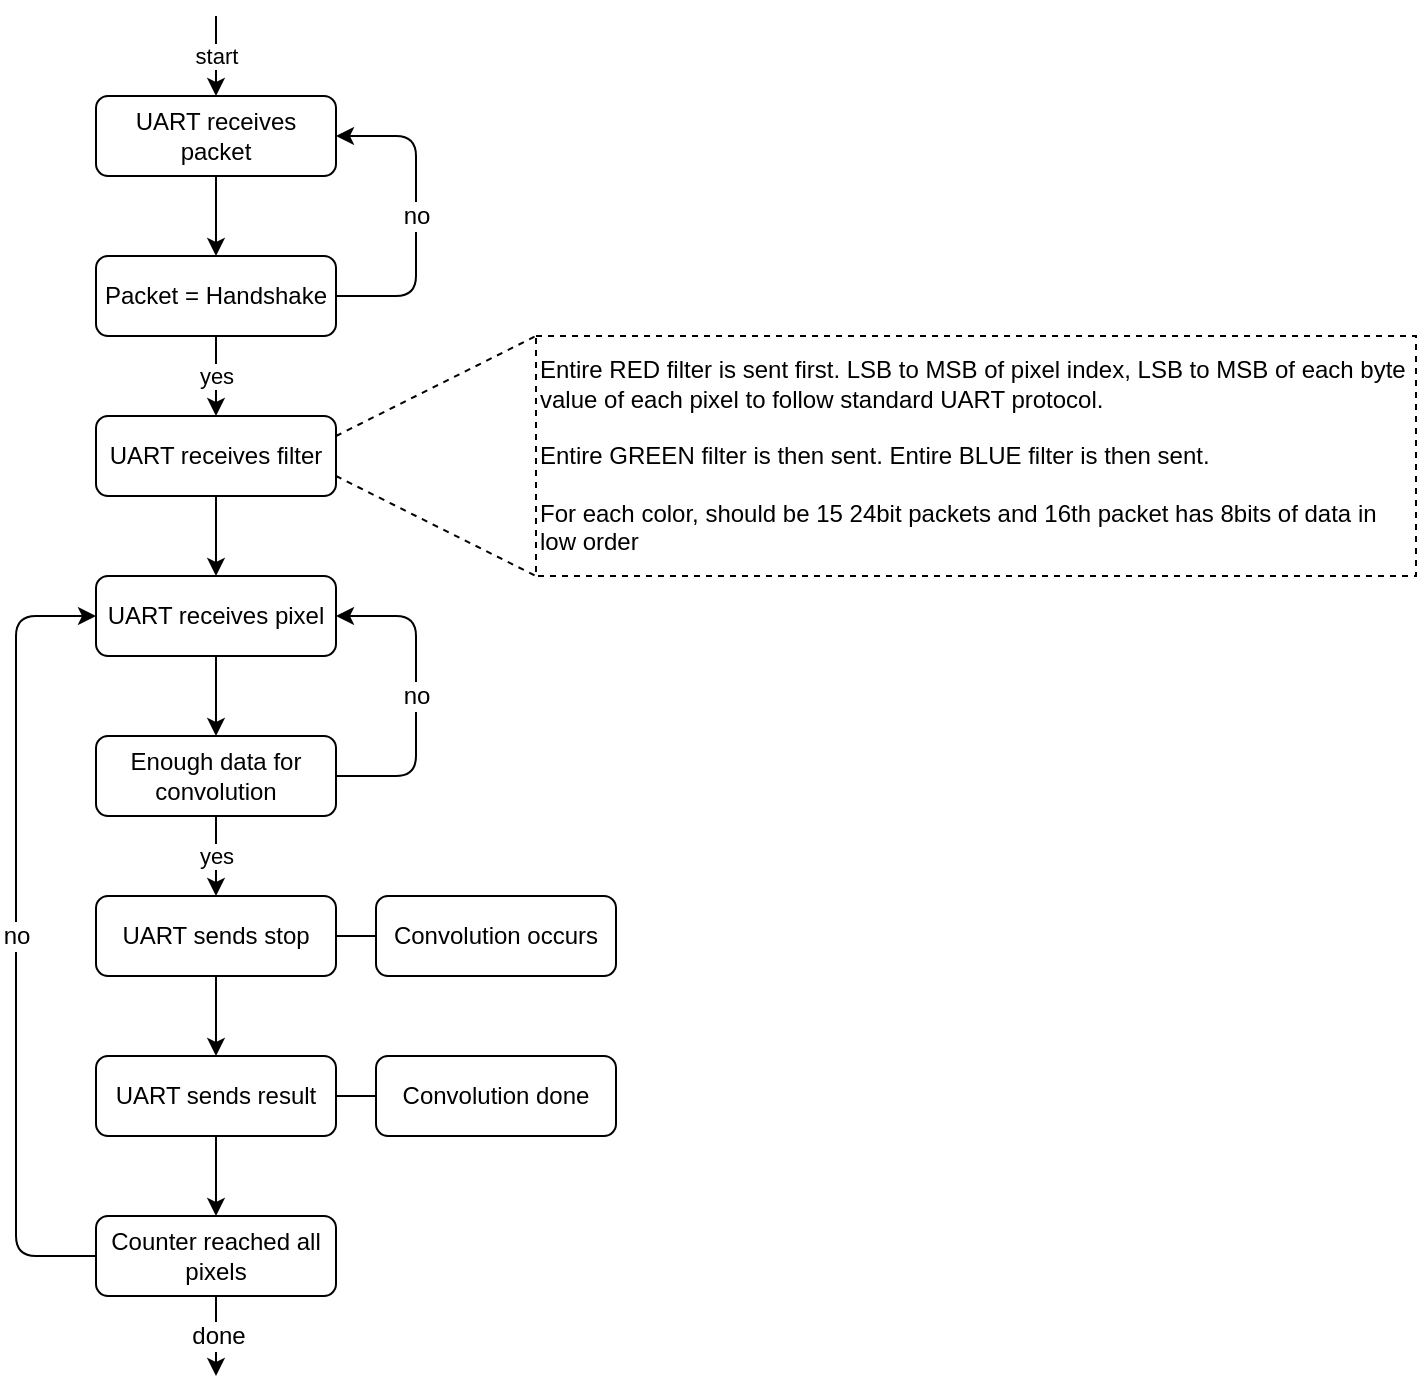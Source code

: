 <mxfile version="11.1.4" type="device"><diagram id="Vn-DF4l7e1c0BJ6PrA-J" name="Page-1"><mxGraphModel dx="1185" dy="755" grid="1" gridSize="10" guides="1" tooltips="1" connect="1" arrows="1" fold="1" page="1" pageScale="1" pageWidth="850" pageHeight="1100" math="0" shadow="0"><root><mxCell id="0"/><mxCell id="1" parent="0"/><mxCell id="7HEk_NPf8cIKMSETxtC7-1" value="&lt;div&gt;start&lt;/div&gt;" style="endArrow=classic;html=1;" edge="1" parent="1"><mxGeometry width="50" height="50" relative="1" as="geometry"><mxPoint x="200" y="40" as="sourcePoint"/><mxPoint x="200" y="80" as="targetPoint"/></mxGeometry></mxCell><mxCell id="7HEk_NPf8cIKMSETxtC7-4" value="" style="edgeStyle=orthogonalEdgeStyle;rounded=0;orthogonalLoop=1;jettySize=auto;html=1;" edge="1" parent="1" source="7HEk_NPf8cIKMSETxtC7-2" target="7HEk_NPf8cIKMSETxtC7-3"><mxGeometry relative="1" as="geometry"/></mxCell><mxCell id="7HEk_NPf8cIKMSETxtC7-2" value="UART receives packet" style="rounded=1;whiteSpace=wrap;html=1;" vertex="1" parent="1"><mxGeometry x="140" y="80" width="120" height="40" as="geometry"/></mxCell><mxCell id="7HEk_NPf8cIKMSETxtC7-8" value="yes" style="edgeStyle=orthogonalEdgeStyle;rounded=0;orthogonalLoop=1;jettySize=auto;html=1;" edge="1" parent="1" source="7HEk_NPf8cIKMSETxtC7-3" target="7HEk_NPf8cIKMSETxtC7-7"><mxGeometry relative="1" as="geometry"/></mxCell><mxCell id="7HEk_NPf8cIKMSETxtC7-3" value="Packet = Handshake" style="rounded=1;whiteSpace=wrap;html=1;" vertex="1" parent="1"><mxGeometry x="140" y="160" width="120" height="40" as="geometry"/></mxCell><mxCell id="7HEk_NPf8cIKMSETxtC7-5" value="" style="endArrow=classic;html=1;exitX=1;exitY=0.5;exitDx=0;exitDy=0;entryX=1;entryY=0.5;entryDx=0;entryDy=0;" edge="1" parent="1" source="7HEk_NPf8cIKMSETxtC7-3" target="7HEk_NPf8cIKMSETxtC7-2"><mxGeometry width="50" height="50" relative="1" as="geometry"><mxPoint x="140" y="270" as="sourcePoint"/><mxPoint x="190" y="220" as="targetPoint"/><Array as="points"><mxPoint x="300" y="180"/><mxPoint x="300" y="100"/></Array></mxGeometry></mxCell><mxCell id="7HEk_NPf8cIKMSETxtC7-6" value="no" style="text;html=1;resizable=0;points=[];align=center;verticalAlign=middle;labelBackgroundColor=#ffffff;" vertex="1" connectable="0" parent="7HEk_NPf8cIKMSETxtC7-5"><mxGeometry x="0.138" y="1" relative="1" as="geometry"><mxPoint x="1" y="11" as="offset"/></mxGeometry></mxCell><mxCell id="7HEk_NPf8cIKMSETxtC7-13" value="" style="edgeStyle=orthogonalEdgeStyle;rounded=0;orthogonalLoop=1;jettySize=auto;html=1;" edge="1" parent="1" source="7HEk_NPf8cIKMSETxtC7-7" target="7HEk_NPf8cIKMSETxtC7-12"><mxGeometry relative="1" as="geometry"/></mxCell><mxCell id="7HEk_NPf8cIKMSETxtC7-7" value="UART receives filter" style="rounded=1;whiteSpace=wrap;html=1;" vertex="1" parent="1"><mxGeometry x="140" y="240" width="120" height="40" as="geometry"/></mxCell><mxCell id="7HEk_NPf8cIKMSETxtC7-9" value="" style="endArrow=none;html=1;exitX=1;exitY=0.25;exitDx=0;exitDy=0;dashed=1;" edge="1" parent="1" source="7HEk_NPf8cIKMSETxtC7-7"><mxGeometry width="50" height="50" relative="1" as="geometry"><mxPoint x="320" y="270" as="sourcePoint"/><mxPoint x="360" y="200" as="targetPoint"/></mxGeometry></mxCell><mxCell id="7HEk_NPf8cIKMSETxtC7-10" value="" style="endArrow=none;html=1;exitX=1;exitY=0.75;exitDx=0;exitDy=0;dashed=1;" edge="1" parent="1" source="7HEk_NPf8cIKMSETxtC7-7"><mxGeometry width="50" height="50" relative="1" as="geometry"><mxPoint x="330" y="280" as="sourcePoint"/><mxPoint x="360" y="320" as="targetPoint"/></mxGeometry></mxCell><mxCell id="7HEk_NPf8cIKMSETxtC7-11" value="&lt;div align=&quot;left&quot;&gt;Entire RED filter is sent first. LSB to MSB of pixel index, LSB to MSB of each byte value of each pixel to follow standard UART protocol.&lt;br&gt;&lt;/div&gt;&lt;div align=&quot;left&quot;&gt;&lt;br&gt;&lt;/div&gt;&lt;div align=&quot;left&quot;&gt;Entire GREEN filter is then sent. Entire BLUE filter is then sent.&lt;/div&gt;&lt;div align=&quot;left&quot;&gt;&lt;br&gt;&lt;/div&gt;&lt;div align=&quot;left&quot;&gt;For each color, should be 15 24bit packets and 16th packet has 8bits of data in low order&lt;br&gt;&lt;/div&gt;" style="rounded=0;whiteSpace=wrap;html=1;align=left;dashed=1;" vertex="1" parent="1"><mxGeometry x="360" y="200" width="440" height="120" as="geometry"/></mxCell><mxCell id="7HEk_NPf8cIKMSETxtC7-16" value="" style="edgeStyle=orthogonalEdgeStyle;rounded=0;orthogonalLoop=1;jettySize=auto;html=1;" edge="1" parent="1" source="7HEk_NPf8cIKMSETxtC7-12" target="7HEk_NPf8cIKMSETxtC7-15"><mxGeometry relative="1" as="geometry"/></mxCell><mxCell id="7HEk_NPf8cIKMSETxtC7-12" value="UART receives pixel" style="rounded=1;whiteSpace=wrap;html=1;" vertex="1" parent="1"><mxGeometry x="140" y="320" width="120" height="40" as="geometry"/></mxCell><mxCell id="7HEk_NPf8cIKMSETxtC7-21" value="yes" style="edgeStyle=orthogonalEdgeStyle;rounded=0;orthogonalLoop=1;jettySize=auto;html=1;" edge="1" parent="1" source="7HEk_NPf8cIKMSETxtC7-15" target="7HEk_NPf8cIKMSETxtC7-20"><mxGeometry relative="1" as="geometry"/></mxCell><mxCell id="7HEk_NPf8cIKMSETxtC7-15" value="Enough data for convolution" style="rounded=1;whiteSpace=wrap;html=1;" vertex="1" parent="1"><mxGeometry x="140" y="400" width="120" height="40" as="geometry"/></mxCell><mxCell id="7HEk_NPf8cIKMSETxtC7-17" value="" style="endArrow=classic;html=1;exitX=1;exitY=0.5;exitDx=0;exitDy=0;entryX=1;entryY=0.5;entryDx=0;entryDy=0;" edge="1" parent="1" source="7HEk_NPf8cIKMSETxtC7-15" target="7HEk_NPf8cIKMSETxtC7-12"><mxGeometry width="50" height="50" relative="1" as="geometry"><mxPoint x="140" y="510" as="sourcePoint"/><mxPoint x="190" y="460" as="targetPoint"/><Array as="points"><mxPoint x="300" y="420"/><mxPoint x="300" y="340"/></Array></mxGeometry></mxCell><mxCell id="7HEk_NPf8cIKMSETxtC7-18" value="no" style="text;html=1;resizable=0;points=[];align=center;verticalAlign=middle;labelBackgroundColor=#ffffff;" vertex="1" connectable="0" parent="7HEk_NPf8cIKMSETxtC7-17"><mxGeometry x="-0.15" y="-2" relative="1" as="geometry"><mxPoint x="-2" y="-12" as="offset"/></mxGeometry></mxCell><mxCell id="7HEk_NPf8cIKMSETxtC7-20" value="UART sends stop" style="rounded=1;whiteSpace=wrap;html=1;" vertex="1" parent="1"><mxGeometry x="140" y="480" width="120" height="40" as="geometry"/></mxCell><mxCell id="7HEk_NPf8cIKMSETxtC7-23" value="Convolution occurs" style="rounded=1;whiteSpace=wrap;html=1;" vertex="1" parent="1"><mxGeometry x="280" y="480" width="120" height="40" as="geometry"/></mxCell><mxCell id="7HEk_NPf8cIKMSETxtC7-24" value="Convolution done" style="rounded=1;whiteSpace=wrap;html=1;" vertex="1" parent="1"><mxGeometry x="280" y="560" width="120" height="40" as="geometry"/></mxCell><mxCell id="7HEk_NPf8cIKMSETxtC7-25" value="" style="endArrow=classic;html=1;exitX=0.5;exitY=1;exitDx=0;exitDy=0;entryX=0.5;entryY=0;entryDx=0;entryDy=0;" edge="1" parent="1" source="7HEk_NPf8cIKMSETxtC7-20" target="7HEk_NPf8cIKMSETxtC7-26"><mxGeometry width="50" height="50" relative="1" as="geometry"><mxPoint x="140" y="670" as="sourcePoint"/><mxPoint x="190" y="620" as="targetPoint"/></mxGeometry></mxCell><mxCell id="7HEk_NPf8cIKMSETxtC7-36" value="" style="edgeStyle=orthogonalEdgeStyle;rounded=0;orthogonalLoop=1;jettySize=auto;html=1;" edge="1" parent="1" source="7HEk_NPf8cIKMSETxtC7-26" target="7HEk_NPf8cIKMSETxtC7-35"><mxGeometry relative="1" as="geometry"/></mxCell><mxCell id="7HEk_NPf8cIKMSETxtC7-26" value="UART sends result" style="rounded=1;whiteSpace=wrap;html=1;" vertex="1" parent="1"><mxGeometry x="140" y="560" width="120" height="40" as="geometry"/></mxCell><mxCell id="7HEk_NPf8cIKMSETxtC7-39" value="" style="edgeStyle=orthogonalEdgeStyle;rounded=0;orthogonalLoop=1;jettySize=auto;html=1;" edge="1" parent="1" source="7HEk_NPf8cIKMSETxtC7-35"><mxGeometry relative="1" as="geometry"><mxPoint x="200" y="720" as="targetPoint"/></mxGeometry></mxCell><mxCell id="7HEk_NPf8cIKMSETxtC7-40" value="done" style="text;html=1;resizable=0;points=[];align=center;verticalAlign=middle;labelBackgroundColor=#ffffff;" vertex="1" connectable="0" parent="7HEk_NPf8cIKMSETxtC7-39"><mxGeometry x="0.225" y="2" relative="1" as="geometry"><mxPoint x="-2" y="-5" as="offset"/></mxGeometry></mxCell><mxCell id="7HEk_NPf8cIKMSETxtC7-35" value="Counter reached all pixels" style="rounded=1;whiteSpace=wrap;html=1;" vertex="1" parent="1"><mxGeometry x="140" y="640" width="120" height="40" as="geometry"/></mxCell><mxCell id="7HEk_NPf8cIKMSETxtC7-34" value="" style="endArrow=classic;html=1;entryX=0;entryY=0.5;entryDx=0;entryDy=0;exitX=0;exitY=0.5;exitDx=0;exitDy=0;" edge="1" parent="1" source="7HEk_NPf8cIKMSETxtC7-35" target="7HEk_NPf8cIKMSETxtC7-12"><mxGeometry width="50" height="50" relative="1" as="geometry"><mxPoint x="90" y="690" as="sourcePoint"/><mxPoint x="190" y="620" as="targetPoint"/><Array as="points"><mxPoint x="100" y="660"/><mxPoint x="100" y="340"/></Array></mxGeometry></mxCell><mxCell id="7HEk_NPf8cIKMSETxtC7-37" value="no" style="text;html=1;resizable=0;points=[];align=center;verticalAlign=middle;labelBackgroundColor=#ffffff;" vertex="1" connectable="0" parent="7HEk_NPf8cIKMSETxtC7-34"><mxGeometry x="-0.39" y="-5" relative="1" as="geometry"><mxPoint x="-5" y="-78" as="offset"/></mxGeometry></mxCell><mxCell id="5JlqayAYQcJO2n8ty5Tp-1" value="" style="endArrow=none;html=1;entryX=0;entryY=0.5;entryDx=0;entryDy=0;exitX=1;exitY=0.5;exitDx=0;exitDy=0;" edge="1" parent="1" source="7HEk_NPf8cIKMSETxtC7-26" target="7HEk_NPf8cIKMSETxtC7-24"><mxGeometry width="50" height="50" relative="1" as="geometry"><mxPoint x="90" y="800" as="sourcePoint"/><mxPoint x="140" y="750" as="targetPoint"/></mxGeometry></mxCell><mxCell id="5JlqayAYQcJO2n8ty5Tp-2" value="" style="endArrow=none;html=1;entryX=0;entryY=0.5;entryDx=0;entryDy=0;exitX=1;exitY=0.5;exitDx=0;exitDy=0;" edge="1" parent="1" source="7HEk_NPf8cIKMSETxtC7-20" target="7HEk_NPf8cIKMSETxtC7-23"><mxGeometry width="50" height="50" relative="1" as="geometry"><mxPoint x="90" y="800" as="sourcePoint"/><mxPoint x="140" y="750" as="targetPoint"/></mxGeometry></mxCell></root></mxGraphModel></diagram><diagram id="e7r5yOT1cSeLKRGG7Cub" name="Page-2"><mxGraphModel dx="1185" dy="755" grid="1" gridSize="10" guides="1" tooltips="1" connect="1" arrows="1" fold="1" page="1" pageScale="1" pageWidth="850" pageHeight="1100" math="0" shadow="0"><root><mxCell id="DaBexbbQN_i9TzxsxbdG-0"/><mxCell id="DaBexbbQN_i9TzxsxbdG-1" parent="DaBexbbQN_i9TzxsxbdG-0"/><mxCell id="W4VDzkRu_9AtiEbfWFJr-3" value="" style="rounded=0;whiteSpace=wrap;html=1;strokeWidth=1;fillColor=#CCCCCC;gradientColor=none;strokeColor=#CCCCCC;" vertex="1" parent="DaBexbbQN_i9TzxsxbdG-1"><mxGeometry x="360" y="550" width="160" height="130" as="geometry"/></mxCell><mxCell id="W4VDzkRu_9AtiEbfWFJr-2" value="" style="rounded=0;whiteSpace=wrap;html=1;strokeWidth=1;fillColor=#CCCCCC;gradientColor=none;strokeColor=#CCCCCC;" vertex="1" parent="DaBexbbQN_i9TzxsxbdG-1"><mxGeometry x="360" y="520" width="360" height="130" as="geometry"/></mxCell><mxCell id="DaBexbbQN_i9TzxsxbdG-2" value="&lt;font style=&quot;font-size: 24px&quot;&gt;buff.vhdl&lt;/font&gt;" style="text;html=1;strokeColor=none;fillColor=none;align=center;verticalAlign=middle;whiteSpace=wrap;rounded=0;dashed=1;" vertex="1" parent="DaBexbbQN_i9TzxsxbdG-1"><mxGeometry x="60" y="60" width="40" height="20" as="geometry"/></mxCell><mxCell id="DaBexbbQN_i9TzxsxbdG-4" value="reset" style="endArrow=classic;html=1;" edge="1" parent="DaBexbbQN_i9TzxsxbdG-1"><mxGeometry width="50" height="50" relative="1" as="geometry"><mxPoint x="160" y="120" as="sourcePoint"/><mxPoint x="160" y="160" as="targetPoint"/></mxGeometry></mxCell><mxCell id="DaBexbbQN_i9TzxsxbdG-7" value="" style="edgeStyle=orthogonalEdgeStyle;rounded=0;orthogonalLoop=1;jettySize=auto;html=1;" edge="1" parent="DaBexbbQN_i9TzxsxbdG-1" source="DaBexbbQN_i9TzxsxbdG-5" target="DaBexbbQN_i9TzxsxbdG-6"><mxGeometry relative="1" as="geometry"/></mxCell><mxCell id="DaBexbbQN_i9TzxsxbdG-5" value="Request new data for buffer" style="rounded=1;whiteSpace=wrap;html=1;" vertex="1" parent="DaBexbbQN_i9TzxsxbdG-1"><mxGeometry x="100" y="160" width="120" height="40" as="geometry"/></mxCell><mxCell id="DaBexbbQN_i9TzxsxbdG-11" value="1" style="edgeStyle=orthogonalEdgeStyle;rounded=0;orthogonalLoop=1;jettySize=auto;html=1;" edge="1" parent="DaBexbbQN_i9TzxsxbdG-1" source="DaBexbbQN_i9TzxsxbdG-6" target="DaBexbbQN_i9TzxsxbdG-10"><mxGeometry relative="1" as="geometry"/></mxCell><mxCell id="DaBexbbQN_i9TzxsxbdG-6" value="data_in_flag" style="rounded=1;whiteSpace=wrap;html=1;" vertex="1" parent="DaBexbbQN_i9TzxsxbdG-1"><mxGeometry x="100" y="240" width="120" height="40" as="geometry"/></mxCell><mxCell id="DaBexbbQN_i9TzxsxbdG-13" value="" style="edgeStyle=orthogonalEdgeStyle;rounded=0;orthogonalLoop=1;jettySize=auto;html=1;" edge="1" parent="DaBexbbQN_i9TzxsxbdG-1" source="DaBexbbQN_i9TzxsxbdG-10" target="DaBexbbQN_i9TzxsxbdG-12"><mxGeometry relative="1" as="geometry"/></mxCell><mxCell id="DaBexbbQN_i9TzxsxbdG-15" value="" style="edgeStyle=orthogonalEdgeStyle;rounded=0;orthogonalLoop=1;jettySize=auto;html=1;endArrow=none;endFill=0;" edge="1" parent="DaBexbbQN_i9TzxsxbdG-1" source="DaBexbbQN_i9TzxsxbdG-10" target="DaBexbbQN_i9TzxsxbdG-14"><mxGeometry relative="1" as="geometry"/></mxCell><mxCell id="DaBexbbQN_i9TzxsxbdG-10" value="stop requesting new data for buffer" style="rounded=1;whiteSpace=wrap;html=1;" vertex="1" parent="DaBexbbQN_i9TzxsxbdG-1"><mxGeometry x="100" y="320" width="120" height="40" as="geometry"/></mxCell><mxCell id="DaBexbbQN_i9TzxsxbdG-14" value="save new data and shift old data" style="rounded=1;whiteSpace=wrap;html=1;" vertex="1" parent="DaBexbbQN_i9TzxsxbdG-1"><mxGeometry x="260" y="320" width="120" height="40" as="geometry"/></mxCell><mxCell id="DaBexbbQN_i9TzxsxbdG-12" value="data_in_flag" style="rounded=1;whiteSpace=wrap;html=1;" vertex="1" parent="DaBexbbQN_i9TzxsxbdG-1"><mxGeometry x="100" y="400" width="120" height="40" as="geometry"/></mxCell><mxCell id="DaBexbbQN_i9TzxsxbdG-8" value="" style="endArrow=classic;html=1;exitX=1;exitY=0.5;exitDx=0;exitDy=0;entryX=1;entryY=0.5;entryDx=0;entryDy=0;" edge="1" parent="DaBexbbQN_i9TzxsxbdG-1" source="DaBexbbQN_i9TzxsxbdG-6" target="DaBexbbQN_i9TzxsxbdG-5"><mxGeometry width="50" height="50" relative="1" as="geometry"><mxPoint x="260" y="280" as="sourcePoint"/><mxPoint x="310" y="230" as="targetPoint"/><Array as="points"><mxPoint x="260" y="260"/><mxPoint x="260" y="180"/></Array></mxGeometry></mxCell><mxCell id="DaBexbbQN_i9TzxsxbdG-9" value="0" style="text;html=1;resizable=0;points=[];align=center;verticalAlign=middle;labelBackgroundColor=#ffffff;" vertex="1" connectable="0" parent="DaBexbbQN_i9TzxsxbdG-8"><mxGeometry x="-0.175" y="-2" relative="1" as="geometry"><mxPoint x="-2" y="-14" as="offset"/></mxGeometry></mxCell><mxCell id="DaBexbbQN_i9TzxsxbdG-18" value="" style="endArrow=classic;html=1;exitX=0;exitY=0.5;exitDx=0;exitDy=0;entryX=0;entryY=0.5;entryDx=0;entryDy=0;" edge="1" parent="DaBexbbQN_i9TzxsxbdG-1" source="DaBexbbQN_i9TzxsxbdG-12" target="DaBexbbQN_i9TzxsxbdG-5"><mxGeometry width="50" height="50" relative="1" as="geometry"><mxPoint x="40" y="510" as="sourcePoint"/><mxPoint x="90" y="460" as="targetPoint"/><Array as="points"><mxPoint x="60" y="420"/><mxPoint x="60" y="180"/></Array></mxGeometry></mxCell><mxCell id="DaBexbbQN_i9TzxsxbdG-19" value="0" style="text;html=1;resizable=0;points=[];align=center;verticalAlign=middle;labelBackgroundColor=#ffffff;" vertex="1" connectable="0" parent="DaBexbbQN_i9TzxsxbdG-18"><mxGeometry x="-0.081" y="-3" relative="1" as="geometry"><mxPoint x="-3" y="-13" as="offset"/></mxGeometry></mxCell><mxCell id="DaBexbbQN_i9TzxsxbdG-20" value="1" style="endArrow=classic;html=1;exitX=0.5;exitY=1;exitDx=0;exitDy=0;entryX=1;entryY=0.5;entryDx=0;entryDy=0;" edge="1" parent="DaBexbbQN_i9TzxsxbdG-1" source="DaBexbbQN_i9TzxsxbdG-12" target="DaBexbbQN_i9TzxsxbdG-12"><mxGeometry x="-0.304" width="50" height="50" relative="1" as="geometry"><mxPoint x="40" y="510" as="sourcePoint"/><mxPoint x="360" y="470" as="targetPoint"/><Array as="points"><mxPoint x="160" y="470"/><mxPoint x="260" y="470"/><mxPoint x="260" y="420"/></Array><mxPoint as="offset"/></mxGeometry></mxCell><mxCell id="DaBexbbQN_i9TzxsxbdG-22" value="reset" style="endArrow=classic;html=1;" edge="1" parent="DaBexbbQN_i9TzxsxbdG-1"><mxGeometry width="50" height="50" relative="1" as="geometry"><mxPoint x="510" y="130" as="sourcePoint"/><mxPoint x="510" y="170" as="targetPoint"/></mxGeometry></mxCell><mxCell id="DaBexbbQN_i9TzxsxbdG-39" value="1" style="edgeStyle=orthogonalEdgeStyle;rounded=0;orthogonalLoop=1;jettySize=auto;html=1;" edge="1" parent="DaBexbbQN_i9TzxsxbdG-1" source="DaBexbbQN_i9TzxsxbdG-24" target="DaBexbbQN_i9TzxsxbdG-38"><mxGeometry relative="1" as="geometry"/></mxCell><mxCell id="DaBexbbQN_i9TzxsxbdG-64" value="0" style="edgeStyle=orthogonalEdgeStyle;rounded=0;orthogonalLoop=1;jettySize=auto;html=1;endArrow=none;endFill=0;" edge="1" parent="DaBexbbQN_i9TzxsxbdG-1" source="DaBexbbQN_i9TzxsxbdG-24" target="DaBexbbQN_i9TzxsxbdG-63"><mxGeometry relative="1" as="geometry"/></mxCell><mxCell id="DaBexbbQN_i9TzxsxbdG-24" value="Request to send kernel buffer" style="rounded=1;whiteSpace=wrap;html=1;" vertex="1" parent="DaBexbbQN_i9TzxsxbdG-1"><mxGeometry x="450" y="170" width="120" height="40" as="geometry"/></mxCell><mxCell id="DaBexbbQN_i9TzxsxbdG-63" value="kernel_out_flag is set to false" style="rounded=1;whiteSpace=wrap;html=1;" vertex="1" parent="DaBexbbQN_i9TzxsxbdG-1"><mxGeometry x="620" y="170" width="120" height="40" as="geometry"/></mxCell><mxCell id="DaBexbbQN_i9TzxsxbdG-41" value="" style="edgeStyle=orthogonalEdgeStyle;rounded=0;orthogonalLoop=1;jettySize=auto;html=1;endArrow=none;endFill=0;" edge="1" parent="DaBexbbQN_i9TzxsxbdG-1" source="DaBexbbQN_i9TzxsxbdG-38" target="DaBexbbQN_i9TzxsxbdG-40"><mxGeometry relative="1" as="geometry"/></mxCell><mxCell id="DaBexbbQN_i9TzxsxbdG-38" value="kernel_out_flag is set to true" style="rounded=1;whiteSpace=wrap;html=1;" vertex="1" parent="DaBexbbQN_i9TzxsxbdG-1"><mxGeometry x="450" y="240" width="120" height="40" as="geometry"/></mxCell><mxCell id="DaBexbbQN_i9TzxsxbdG-40" value="send out kernel" style="rounded=1;whiteSpace=wrap;html=1;" vertex="1" parent="DaBexbbQN_i9TzxsxbdG-1"><mxGeometry x="620" y="240" width="120" height="40" as="geometry"/></mxCell><mxCell id="DaBexbbQN_i9TzxsxbdG-62" value="" style="endArrow=classic;html=1;exitX=0.5;exitY=1;exitDx=0;exitDy=0;entryX=0;entryY=0.5;entryDx=0;entryDy=0;" edge="1" parent="DaBexbbQN_i9TzxsxbdG-1" source="DaBexbbQN_i9TzxsxbdG-38" target="DaBexbbQN_i9TzxsxbdG-24"><mxGeometry width="50" height="50" relative="1" as="geometry"><mxPoint x="40" y="550" as="sourcePoint"/><mxPoint x="90" y="500" as="targetPoint"/><Array as="points"><mxPoint x="510" y="310"/><mxPoint x="420" y="310"/><mxPoint x="420" y="190"/></Array></mxGeometry></mxCell><mxCell id="DaBexbbQN_i9TzxsxbdG-65" value="" style="endArrow=classic;html=1;exitX=1;exitY=0.5;exitDx=0;exitDy=0;entryX=0.75;entryY=0;entryDx=0;entryDy=0;" edge="1" parent="DaBexbbQN_i9TzxsxbdG-1" source="DaBexbbQN_i9TzxsxbdG-63" target="DaBexbbQN_i9TzxsxbdG-24"><mxGeometry width="50" height="50" relative="1" as="geometry"><mxPoint x="770" y="195" as="sourcePoint"/><mxPoint x="540" y="140" as="targetPoint"/><Array as="points"><mxPoint x="780" y="190"/><mxPoint x="780" y="140"/><mxPoint x="540" y="140"/></Array></mxGeometry></mxCell><mxCell id="W4VDzkRu_9AtiEbfWFJr-1" value="" style="whiteSpace=wrap;html=1;aspect=fixed;fillColor=none;strokeColor=#b85450;strokeWidth=3;" vertex="1" parent="DaBexbbQN_i9TzxsxbdG-1"><mxGeometry x="360" y="520" width="160" height="160" as="geometry"/></mxCell><mxCell id="W4VDzkRu_9AtiEbfWFJr-4" value="Buff is grey box, line buffer is blue box, kernel buffer is red box" style="text;html=1;strokeColor=none;fillColor=none;align=center;verticalAlign=middle;whiteSpace=wrap;rounded=0;" vertex="1" parent="DaBexbbQN_i9TzxsxbdG-1"><mxGeometry x="375" y="527.5" width="130" height="115" as="geometry"/></mxCell><mxCell id="W4VDzkRu_9AtiEbfWFJr-0" value="" style="rounded=0;whiteSpace=wrap;html=1;fillColor=none;strokeColor=#6c8ebf;strokeWidth=3;dashed=1;" vertex="1" parent="DaBexbbQN_i9TzxsxbdG-1"><mxGeometry x="360" y="520" width="360" height="130" as="geometry"/></mxCell></root></mxGraphModel></diagram><diagram id="LGipH5vinzgsjGro0-Y1" name="Page-3"><mxGraphModel dx="1185" dy="755" grid="1" gridSize="10" guides="1" tooltips="1" connect="1" arrows="1" fold="1" page="1" pageScale="1" pageWidth="850" pageHeight="1100" math="0" shadow="0"><root><mxCell id="unXrL7dOXQUjkKgAr--U-0"/><mxCell id="unXrL7dOXQUjkKgAr--U-1" parent="unXrL7dOXQUjkKgAr--U-0"/><mxCell id="F24uT-OF9iTtLvQQzzui-0" value="&lt;font style=&quot;font-size: 24px&quot;&gt;buff_rgb.vhdl&lt;/font&gt;" style="text;html=1;strokeColor=none;fillColor=none;align=center;verticalAlign=middle;whiteSpace=wrap;rounded=0;dashed=1;" vertex="1" parent="unXrL7dOXQUjkKgAr--U-1"><mxGeometry x="60" y="60" width="40" height="20" as="geometry"/></mxCell><mxCell id="YKHD3K-Kxvq30ERwoOIY-0" value="reset" style="endArrow=classic;html=1;" edge="1" parent="unXrL7dOXQUjkKgAr--U-1"><mxGeometry width="50" height="50" relative="1" as="geometry"><mxPoint x="120" y="120" as="sourcePoint"/><mxPoint x="120" y="160" as="targetPoint"/></mxGeometry></mxCell><mxCell id="YKHD3K-Kxvq30ERwoOIY-1" value="red, green, and blue requesting" style="rounded=1;whiteSpace=wrap;html=1;" vertex="1" parent="unXrL7dOXQUjkKgAr--U-1"><mxGeometry x="60" y="160" width="120" height="40" as="geometry"/></mxCell><mxCell id="YKHD3K-Kxvq30ERwoOIY-2" value="yes" style="endArrow=classic;html=1;exitX=0.5;exitY=1;exitDx=0;exitDy=0;" edge="1" parent="unXrL7dOXQUjkKgAr--U-1" source="YKHD3K-Kxvq30ERwoOIY-1"><mxGeometry width="50" height="50" relative="1" as="geometry"><mxPoint x="10" y="270" as="sourcePoint"/><mxPoint x="120" y="240" as="targetPoint"/></mxGeometry></mxCell><mxCell id="YKHD3K-Kxvq30ERwoOIY-3" value="send out request for data" style="rounded=1;whiteSpace=wrap;html=1;" vertex="1" parent="unXrL7dOXQUjkKgAr--U-1"><mxGeometry x="60" y="240" width="120" height="40" as="geometry"/></mxCell><mxCell id="YKHD3K-Kxvq30ERwoOIY-4" value="" style="endArrow=classic;html=1;exitX=0.5;exitY=1;exitDx=0;exitDy=0;entryX=0;entryY=0.5;entryDx=0;entryDy=0;" edge="1" parent="unXrL7dOXQUjkKgAr--U-1" source="YKHD3K-Kxvq30ERwoOIY-3" target="YKHD3K-Kxvq30ERwoOIY-1"><mxGeometry width="50" height="50" relative="1" as="geometry"><mxPoint x="10" y="350" as="sourcePoint"/><mxPoint x="60" y="300" as="targetPoint"/><Array as="points"><mxPoint x="120" y="310"/><mxPoint x="40" y="310"/><mxPoint x="40" y="180"/></Array></mxGeometry></mxCell><mxCell id="YKHD3K-Kxvq30ERwoOIY-5" value="no" style="endArrow=classic;html=1;exitX=1;exitY=0.5;exitDx=0;exitDy=0;entryX=0.75;entryY=0;entryDx=0;entryDy=0;" edge="1" parent="unXrL7dOXQUjkKgAr--U-1" source="YKHD3K-Kxvq30ERwoOIY-1" target="YKHD3K-Kxvq30ERwoOIY-1"><mxGeometry x="-0.294" width="50" height="50" relative="1" as="geometry"><mxPoint x="250" y="230" as="sourcePoint"/><mxPoint x="300" y="180" as="targetPoint"/><Array as="points"><mxPoint x="220" y="180"/><mxPoint x="220" y="140"/><mxPoint x="150" y="140"/></Array><mxPoint as="offset"/></mxGeometry></mxCell><mxCell id="YKHD3K-Kxvq30ERwoOIY-6" value="reset" style="endArrow=classic;html=1;" edge="1" parent="unXrL7dOXQUjkKgAr--U-1"><mxGeometry width="50" height="50" relative="1" as="geometry"><mxPoint x="370" y="120" as="sourcePoint"/><mxPoint x="370" y="160" as="targetPoint"/></mxGeometry></mxCell><mxCell id="YKHD3K-Kxvq30ERwoOIY-7" value="red, green, and blue sent kernel" style="rounded=1;whiteSpace=wrap;html=1;" vertex="1" parent="unXrL7dOXQUjkKgAr--U-1"><mxGeometry x="310" y="160" width="120" height="40" as="geometry"/></mxCell><mxCell id="YKHD3K-Kxvq30ERwoOIY-8" value="yes" style="endArrow=classic;html=1;exitX=0.5;exitY=1;exitDx=0;exitDy=0;" edge="1" parent="unXrL7dOXQUjkKgAr--U-1" source="YKHD3K-Kxvq30ERwoOIY-7"><mxGeometry width="50" height="50" relative="1" as="geometry"><mxPoint x="260" y="270" as="sourcePoint"/><mxPoint x="370" y="240" as="targetPoint"/></mxGeometry></mxCell><mxCell id="YKHD3K-Kxvq30ERwoOIY-9" value="set flag for kernel sent" style="rounded=1;whiteSpace=wrap;html=1;" vertex="1" parent="unXrL7dOXQUjkKgAr--U-1"><mxGeometry x="310" y="240" width="120" height="40" as="geometry"/></mxCell><mxCell id="YKHD3K-Kxvq30ERwoOIY-10" value="" style="endArrow=classic;html=1;exitX=0.5;exitY=1;exitDx=0;exitDy=0;entryX=0;entryY=0.5;entryDx=0;entryDy=0;" edge="1" parent="unXrL7dOXQUjkKgAr--U-1" source="YKHD3K-Kxvq30ERwoOIY-9" target="YKHD3K-Kxvq30ERwoOIY-7"><mxGeometry width="50" height="50" relative="1" as="geometry"><mxPoint x="260" y="350" as="sourcePoint"/><mxPoint x="310" y="300" as="targetPoint"/><Array as="points"><mxPoint x="370" y="310"/><mxPoint x="290" y="310"/><mxPoint x="290" y="180"/></Array></mxGeometry></mxCell><mxCell id="YKHD3K-Kxvq30ERwoOIY-11" value="no" style="endArrow=classic;html=1;exitX=1;exitY=0.5;exitDx=0;exitDy=0;entryX=0.75;entryY=0;entryDx=0;entryDy=0;" edge="1" parent="unXrL7dOXQUjkKgAr--U-1" source="YKHD3K-Kxvq30ERwoOIY-7" target="YKHD3K-Kxvq30ERwoOIY-7"><mxGeometry x="-0.294" width="50" height="50" relative="1" as="geometry"><mxPoint x="500" y="230" as="sourcePoint"/><mxPoint x="550" y="180" as="targetPoint"/><Array as="points"><mxPoint x="470" y="180"/><mxPoint x="470" y="140"/><mxPoint x="400" y="140"/></Array><mxPoint as="offset"/></mxGeometry></mxCell></root></mxGraphModel></diagram><diagram id="ocVlkbzqmeRCI6TXPN7e" name="Page-4"><mxGraphModel dx="1422" dy="906" grid="1" gridSize="10" guides="1" tooltips="1" connect="1" arrows="1" fold="1" page="1" pageScale="1" pageWidth="850" pageHeight="1100" math="0" shadow="0"><root><mxCell id="duI7GCNrlbhW6zk-v29H-0"/><mxCell id="duI7GCNrlbhW6zk-v29H-1" parent="duI7GCNrlbhW6zk-v29H-0"/><mxCell id="1SeuPQfN1K6pClwEQklF-0" value="&lt;font style=&quot;font-size: 24px&quot;&gt;kernel_vals.vhdl&lt;/font&gt;" style="text;html=1;strokeColor=none;fillColor=none;align=center;verticalAlign=middle;whiteSpace=wrap;rounded=0;dashed=1;" vertex="1" parent="duI7GCNrlbhW6zk-v29H-1"><mxGeometry x="70" y="60" width="40" height="20" as="geometry"/></mxCell><mxCell id="1SeuPQfN1K6pClwEQklF-4" value="reset" style="endArrow=classic;html=1;" edge="1" parent="duI7GCNrlbhW6zk-v29H-1"><mxGeometry width="50" height="50" relative="1" as="geometry"><mxPoint x="170" y="120" as="sourcePoint"/><mxPoint x="170" y="160" as="targetPoint"/></mxGeometry></mxCell><mxCell id="1SeuPQfN1K6pClwEQklF-8" value="1" style="edgeStyle=orthogonalEdgeStyle;rounded=0;orthogonalLoop=1;jettySize=auto;html=1;endArrow=classic;endFill=1;" edge="1" parent="duI7GCNrlbhW6zk-v29H-1" source="1SeuPQfN1K6pClwEQklF-5" target="1SeuPQfN1K6pClwEQklF-7"><mxGeometry relative="1" as="geometry"/></mxCell><mxCell id="1SeuPQfN1K6pClwEQklF-5" value="data_in_flag" style="rounded=1;whiteSpace=wrap;html=1;" vertex="1" parent="duI7GCNrlbhW6zk-v29H-1"><mxGeometry x="110" y="160" width="120" height="40" as="geometry"/></mxCell><mxCell id="1SeuPQfN1K6pClwEQklF-7" value="set output equal to input" style="rounded=1;whiteSpace=wrap;html=1;" vertex="1" parent="duI7GCNrlbhW6zk-v29H-1"><mxGeometry x="110" y="240" width="120" height="40" as="geometry"/></mxCell><mxCell id="1SeuPQfN1K6pClwEQklF-6" value="0" style="endArrow=classic;html=1;exitX=1;exitY=0.75;exitDx=0;exitDy=0;entryX=0.75;entryY=0;entryDx=0;entryDy=0;" edge="1" parent="duI7GCNrlbhW6zk-v29H-1" source="1SeuPQfN1K6pClwEQklF-5" target="1SeuPQfN1K6pClwEQklF-5"><mxGeometry x="-0.222" width="50" height="50" relative="1" as="geometry"><mxPoint x="60" y="270" as="sourcePoint"/><mxPoint x="170" y="240" as="targetPoint"/><Array as="points"><mxPoint x="270" y="190"/><mxPoint x="270" y="160"/><mxPoint x="270" y="140"/><mxPoint x="200" y="140"/></Array><mxPoint as="offset"/></mxGeometry></mxCell><mxCell id="1SeuPQfN1K6pClwEQklF-9" value="" style="endArrow=classic;html=1;exitX=0.5;exitY=1;exitDx=0;exitDy=0;entryX=0;entryY=0.5;entryDx=0;entryDy=0;" edge="1" parent="duI7GCNrlbhW6zk-v29H-1" source="1SeuPQfN1K6pClwEQklF-7" target="1SeuPQfN1K6pClwEQklF-5"><mxGeometry width="50" height="50" relative="1" as="geometry"><mxPoint x="180" y="290" as="sourcePoint"/><mxPoint x="60" y="300" as="targetPoint"/><Array as="points"><mxPoint x="170" y="310"/><mxPoint x="80" y="310"/><mxPoint x="80" y="180"/></Array></mxGeometry></mxCell></root></mxGraphModel></diagram><diagram id="cqgVy9YlI8gpHqOTszXa" name="Page-5"><mxGraphModel dx="1422" dy="906" grid="1" gridSize="10" guides="1" tooltips="1" connect="1" arrows="1" fold="1" page="1" pageScale="1" pageWidth="850" pageHeight="1100" math="0" shadow="0"><root><mxCell id="BhGpj7a2__c4Z7vB4X3F-0"/><mxCell id="BhGpj7a2__c4Z7vB4X3F-1" parent="BhGpj7a2__c4Z7vB4X3F-0"/><mxCell id="Suvaih6XoPdLd_wP-iwz-0" value="&lt;font style=&quot;font-size: 24px&quot;&gt;kernel_vals_rgb.vhdl&lt;/font&gt;" style="text;html=1;strokeColor=none;fillColor=none;align=center;verticalAlign=middle;whiteSpace=wrap;rounded=0;dashed=1;" vertex="1" parent="BhGpj7a2__c4Z7vB4X3F-1"><mxGeometry x="100" y="60" width="40" height="20" as="geometry"/></mxCell><mxCell id="Suvaih6XoPdLd_wP-iwz-5" value="1" style="edgeStyle=orthogonalEdgeStyle;rounded=0;orthogonalLoop=1;jettySize=auto;html=1;endArrow=classic;endFill=1;" edge="1" parent="BhGpj7a2__c4Z7vB4X3F-1" source="Suvaih6XoPdLd_wP-iwz-1" target="Suvaih6XoPdLd_wP-iwz-4"><mxGeometry relative="1" as="geometry"/></mxCell><mxCell id="Suvaih6XoPdLd_wP-iwz-1" value="data_in_flag" style="rounded=1;whiteSpace=wrap;html=1;" vertex="1" parent="BhGpj7a2__c4Z7vB4X3F-1"><mxGeometry x="190" y="160" width="120" height="40" as="geometry"/></mxCell><mxCell id="Suvaih6XoPdLd_wP-iwz-9" value="" style="edgeStyle=orthogonalEdgeStyle;rounded=0;orthogonalLoop=1;jettySize=auto;html=1;endArrow=none;endFill=0;" edge="1" parent="BhGpj7a2__c4Z7vB4X3F-1" source="Suvaih6XoPdLd_wP-iwz-4" target="Suvaih6XoPdLd_wP-iwz-8"><mxGeometry relative="1" as="geometry"/></mxCell><mxCell id="Suvaih6XoPdLd_wP-iwz-13" value="" style="edgeStyle=orthogonalEdgeStyle;rounded=0;orthogonalLoop=1;jettySize=auto;html=1;endArrow=classic;endFill=1;" edge="1" parent="BhGpj7a2__c4Z7vB4X3F-1" source="Suvaih6XoPdLd_wP-iwz-4" target="Suvaih6XoPdLd_wP-iwz-12"><mxGeometry relative="1" as="geometry"/></mxCell><mxCell id="Suvaih6XoPdLd_wP-iwz-4" value="wait4data" style="rounded=1;whiteSpace=wrap;html=1;" vertex="1" parent="BhGpj7a2__c4Z7vB4X3F-1"><mxGeometry x="190" y="240" width="120" height="40" as="geometry"/></mxCell><mxCell id="Suvaih6XoPdLd_wP-iwz-12" value="counter = 16" style="rounded=1;whiteSpace=wrap;html=1;" vertex="1" parent="BhGpj7a2__c4Z7vB4X3F-1"><mxGeometry x="190" y="320" width="120" height="40" as="geometry"/></mxCell><mxCell id="Suvaih6XoPdLd_wP-iwz-8" value="save in data and shift old data" style="rounded=1;whiteSpace=wrap;html=1;" vertex="1" parent="BhGpj7a2__c4Z7vB4X3F-1"><mxGeometry x="340" y="240" width="120" height="40" as="geometry"/></mxCell><mxCell id="Suvaih6XoPdLd_wP-iwz-2" value="" style="endArrow=classic;html=1;entryX=0.5;entryY=0;entryDx=0;entryDy=0;" edge="1" parent="BhGpj7a2__c4Z7vB4X3F-1" target="Suvaih6XoPdLd_wP-iwz-1"><mxGeometry width="50" height="50" relative="1" as="geometry"><mxPoint x="250" y="120" as="sourcePoint"/><mxPoint x="60" y="240" as="targetPoint"/></mxGeometry></mxCell><mxCell id="Suvaih6XoPdLd_wP-iwz-3" value="reset" style="text;html=1;resizable=0;points=[];align=center;verticalAlign=middle;labelBackgroundColor=#ffffff;" vertex="1" connectable="0" parent="Suvaih6XoPdLd_wP-iwz-2"><mxGeometry x="-0.5" relative="1" as="geometry"><mxPoint as="offset"/></mxGeometry></mxCell><mxCell id="Suvaih6XoPdLd_wP-iwz-6" value="0" style="endArrow=classic;html=1;exitX=1;exitY=0.5;exitDx=0;exitDy=0;entryX=0.75;entryY=0;entryDx=0;entryDy=0;" edge="1" parent="BhGpj7a2__c4Z7vB4X3F-1" source="Suvaih6XoPdLd_wP-iwz-1" target="Suvaih6XoPdLd_wP-iwz-1"><mxGeometry x="-0.333" width="50" height="50" relative="1" as="geometry"><mxPoint x="10" y="350" as="sourcePoint"/><mxPoint x="60" y="300" as="targetPoint"/><Array as="points"><mxPoint x="340" y="180"/><mxPoint x="340" y="140"/><mxPoint x="280" y="140"/></Array><mxPoint as="offset"/></mxGeometry></mxCell><mxCell id="Suvaih6XoPdLd_wP-iwz-14" value="yes" style="endArrow=classic;html=1;exitX=0.25;exitY=1;exitDx=0;exitDy=0;" edge="1" parent="BhGpj7a2__c4Z7vB4X3F-1" source="Suvaih6XoPdLd_wP-iwz-12"><mxGeometry width="50" height="50" relative="1" as="geometry"><mxPoint x="220" y="440" as="sourcePoint"/><mxPoint x="180" y="430" as="targetPoint"/><Array as="points"><mxPoint x="220" y="400"/><mxPoint x="180" y="400"/></Array></mxGeometry></mxCell><mxCell id="Suvaih6XoPdLd_wP-iwz-19" value="" style="edgeStyle=orthogonalEdgeStyle;rounded=0;orthogonalLoop=1;jettySize=auto;html=1;endArrow=classic;endFill=1;" edge="1" parent="BhGpj7a2__c4Z7vB4X3F-1" source="Suvaih6XoPdLd_wP-iwz-15" target="Suvaih6XoPdLd_wP-iwz-17"><mxGeometry relative="1" as="geometry"/></mxCell><mxCell id="Suvaih6XoPdLd_wP-iwz-15" value="reset counter, set done to true" style="rounded=1;whiteSpace=wrap;html=1;" vertex="1" parent="BhGpj7a2__c4Z7vB4X3F-1"><mxGeometry x="120" y="430" width="120" height="40" as="geometry"/></mxCell><mxCell id="Suvaih6XoPdLd_wP-iwz-17" value="data_in_flag" style="rounded=1;whiteSpace=wrap;html=1;" vertex="1" parent="BhGpj7a2__c4Z7vB4X3F-1"><mxGeometry x="120" y="520" width="120" height="40" as="geometry"/></mxCell><mxCell id="Suvaih6XoPdLd_wP-iwz-18" value="1" style="endArrow=classic;html=1;exitX=1;exitY=0.5;exitDx=0;exitDy=0;entryX=0.75;entryY=0;entryDx=0;entryDy=0;" edge="1" parent="BhGpj7a2__c4Z7vB4X3F-1" source="Suvaih6XoPdLd_wP-iwz-17" target="Suvaih6XoPdLd_wP-iwz-17"><mxGeometry x="-0.333" width="50" height="50" relative="1" as="geometry"><mxPoint x="-60" y="710" as="sourcePoint"/><mxPoint x="-10" y="660" as="targetPoint"/><Array as="points"><mxPoint x="270" y="540"/><mxPoint x="270" y="500"/><mxPoint x="210" y="500"/></Array><mxPoint as="offset"/></mxGeometry></mxCell><mxCell id="Suvaih6XoPdLd_wP-iwz-20" value="0" style="endArrow=classic;html=1;exitX=0.5;exitY=1;exitDx=0;exitDy=0;entryX=0;entryY=0.5;entryDx=0;entryDy=0;" edge="1" parent="BhGpj7a2__c4Z7vB4X3F-1" source="Suvaih6XoPdLd_wP-iwz-17" target="Suvaih6XoPdLd_wP-iwz-1"><mxGeometry x="0.072" width="50" height="50" relative="1" as="geometry"><mxPoint x="10" y="630" as="sourcePoint"/><mxPoint x="70" y="160" as="targetPoint"/><Array as="points"><mxPoint x="180" y="600"/><mxPoint x="70" y="600"/><mxPoint x="70" y="180"/></Array><mxPoint as="offset"/></mxGeometry></mxCell><mxCell id="Suvaih6XoPdLd_wP-iwz-21" value="increase counter, set done to false" style="rounded=1;whiteSpace=wrap;html=1;" vertex="1" parent="BhGpj7a2__c4Z7vB4X3F-1"><mxGeometry x="260" y="430" width="120" height="40" as="geometry"/></mxCell><mxCell id="Suvaih6XoPdLd_wP-iwz-24" value="no" style="endArrow=classic;html=1;exitX=0.75;exitY=1;exitDx=0;exitDy=0;entryX=0.5;entryY=0;entryDx=0;entryDy=0;" edge="1" parent="BhGpj7a2__c4Z7vB4X3F-1" source="Suvaih6XoPdLd_wP-iwz-12" target="Suvaih6XoPdLd_wP-iwz-21"><mxGeometry width="50" height="50" relative="1" as="geometry"><mxPoint x="10" y="680" as="sourcePoint"/><mxPoint x="60" y="630" as="targetPoint"/><Array as="points"><mxPoint x="280" y="400"/><mxPoint x="320" y="400"/></Array></mxGeometry></mxCell><mxCell id="Suvaih6XoPdLd_wP-iwz-27" value="" style="endArrow=none;html=1;entryX=0.5;entryY=1;entryDx=0;entryDy=0;" edge="1" parent="BhGpj7a2__c4Z7vB4X3F-1" target="Suvaih6XoPdLd_wP-iwz-21"><mxGeometry width="50" height="50" relative="1" as="geometry"><mxPoint x="180" y="490" as="sourcePoint"/><mxPoint x="60" y="630" as="targetPoint"/><Array as="points"><mxPoint x="320" y="490"/></Array></mxGeometry></mxCell><mxCell id="Suvaih6XoPdLd_wP-iwz-28" value="reset" style="endArrow=classic;html=1;" edge="1" parent="BhGpj7a2__c4Z7vB4X3F-1"><mxGeometry width="50" height="50" relative="1" as="geometry"><mxPoint x="600" y="120" as="sourcePoint"/><mxPoint x="600" y="160" as="targetPoint"/></mxGeometry></mxCell><mxCell id="Suvaih6XoPdLd_wP-iwz-29" value="done is true" style="rounded=1;whiteSpace=wrap;html=1;" vertex="1" parent="BhGpj7a2__c4Z7vB4X3F-1"><mxGeometry x="540" y="160" width="120" height="40" as="geometry"/></mxCell><mxCell id="Suvaih6XoPdLd_wP-iwz-30" value="1" style="endArrow=classic;html=1;exitX=0.5;exitY=1;exitDx=0;exitDy=0;" edge="1" parent="BhGpj7a2__c4Z7vB4X3F-1" source="Suvaih6XoPdLd_wP-iwz-29"><mxGeometry width="50" height="50" relative="1" as="geometry"><mxPoint x="560" y="340" as="sourcePoint"/><mxPoint x="600" y="240" as="targetPoint"/></mxGeometry></mxCell><mxCell id="Suvaih6XoPdLd_wP-iwz-31" value="0" style="endArrow=classic;html=1;exitX=1;exitY=0.5;exitDx=0;exitDy=0;entryX=0.75;entryY=0;entryDx=0;entryDy=0;" edge="1" parent="BhGpj7a2__c4Z7vB4X3F-1"><mxGeometry x="-0.333" width="50" height="50" relative="1" as="geometry"><mxPoint x="660" y="180" as="sourcePoint"/><mxPoint x="630" y="160" as="targetPoint"/><Array as="points"><mxPoint x="690" y="180"/><mxPoint x="690" y="140"/><mxPoint x="630" y="140"/></Array><mxPoint as="offset"/></mxGeometry></mxCell><mxCell id="Suvaih6XoPdLd_wP-iwz-37" value="" style="edgeStyle=orthogonalEdgeStyle;rounded=0;orthogonalLoop=1;jettySize=auto;html=1;endArrow=classic;endFill=1;" edge="1" parent="BhGpj7a2__c4Z7vB4X3F-1" source="Suvaih6XoPdLd_wP-iwz-32" target="Suvaih6XoPdLd_wP-iwz-33"><mxGeometry relative="1" as="geometry"/></mxCell><mxCell id="Suvaih6XoPdLd_wP-iwz-32" value="set red flag to true, filter is saved" style="rounded=1;whiteSpace=wrap;html=1;" vertex="1" parent="BhGpj7a2__c4Z7vB4X3F-1"><mxGeometry x="540" y="240" width="120" height="40" as="geometry"/></mxCell><mxCell id="Suvaih6XoPdLd_wP-iwz-33" value="done is true" style="rounded=1;whiteSpace=wrap;html=1;" vertex="1" parent="BhGpj7a2__c4Z7vB4X3F-1"><mxGeometry x="540" y="320" width="120" height="40" as="geometry"/></mxCell><mxCell id="Suvaih6XoPdLd_wP-iwz-34" value="1" style="endArrow=classic;html=1;exitX=0.5;exitY=1;exitDx=0;exitDy=0;" edge="1" parent="BhGpj7a2__c4Z7vB4X3F-1" source="Suvaih6XoPdLd_wP-iwz-33"><mxGeometry width="50" height="50" relative="1" as="geometry"><mxPoint x="560" y="500" as="sourcePoint"/><mxPoint x="600" y="400" as="targetPoint"/></mxGeometry></mxCell><mxCell id="Suvaih6XoPdLd_wP-iwz-35" value="0" style="endArrow=classic;html=1;exitX=1;exitY=0.5;exitDx=0;exitDy=0;entryX=0.75;entryY=0;entryDx=0;entryDy=0;" edge="1" parent="BhGpj7a2__c4Z7vB4X3F-1"><mxGeometry x="-0.333" width="50" height="50" relative="1" as="geometry"><mxPoint x="660" y="340" as="sourcePoint"/><mxPoint x="630" y="320" as="targetPoint"/><Array as="points"><mxPoint x="690" y="340"/><mxPoint x="690" y="300"/><mxPoint x="630" y="300"/></Array><mxPoint as="offset"/></mxGeometry></mxCell><mxCell id="Suvaih6XoPdLd_wP-iwz-36" value="set green flag to true, filter is saved" style="rounded=1;whiteSpace=wrap;html=1;" vertex="1" parent="BhGpj7a2__c4Z7vB4X3F-1"><mxGeometry x="540" y="400" width="120" height="40" as="geometry"/></mxCell><mxCell id="Suvaih6XoPdLd_wP-iwz-38" value="" style="edgeStyle=orthogonalEdgeStyle;rounded=0;orthogonalLoop=1;jettySize=auto;html=1;endArrow=classic;endFill=1;" edge="1" parent="BhGpj7a2__c4Z7vB4X3F-1" target="Suvaih6XoPdLd_wP-iwz-39"><mxGeometry relative="1" as="geometry"><mxPoint x="600" y="440" as="sourcePoint"/></mxGeometry></mxCell><mxCell id="Suvaih6XoPdLd_wP-iwz-39" value="done is true" style="rounded=1;whiteSpace=wrap;html=1;" vertex="1" parent="BhGpj7a2__c4Z7vB4X3F-1"><mxGeometry x="540" y="480" width="120" height="40" as="geometry"/></mxCell><mxCell id="Suvaih6XoPdLd_wP-iwz-40" value="1" style="endArrow=classic;html=1;exitX=0.5;exitY=1;exitDx=0;exitDy=0;" edge="1" parent="BhGpj7a2__c4Z7vB4X3F-1" source="Suvaih6XoPdLd_wP-iwz-39"><mxGeometry width="50" height="50" relative="1" as="geometry"><mxPoint x="560" y="660" as="sourcePoint"/><mxPoint x="600" y="560" as="targetPoint"/></mxGeometry></mxCell><mxCell id="Suvaih6XoPdLd_wP-iwz-41" value="0" style="endArrow=classic;html=1;exitX=1;exitY=0.5;exitDx=0;exitDy=0;entryX=0.75;entryY=0;entryDx=0;entryDy=0;" edge="1" parent="BhGpj7a2__c4Z7vB4X3F-1"><mxGeometry x="-0.333" width="50" height="50" relative="1" as="geometry"><mxPoint x="660" y="500" as="sourcePoint"/><mxPoint x="630" y="480" as="targetPoint"/><Array as="points"><mxPoint x="690" y="500"/><mxPoint x="690" y="460"/><mxPoint x="630" y="460"/></Array><mxPoint as="offset"/></mxGeometry></mxCell><mxCell id="Suvaih6XoPdLd_wP-iwz-42" value="set blue flag to true, filter is saved" style="rounded=1;whiteSpace=wrap;html=1;" vertex="1" parent="BhGpj7a2__c4Z7vB4X3F-1"><mxGeometry x="540" y="560" width="120" height="40" as="geometry"/></mxCell><mxCell id="Suvaih6XoPdLd_wP-iwz-43" value="" style="endArrow=classic;html=1;exitX=0.5;exitY=1;exitDx=0;exitDy=0;entryX=0;entryY=0.5;entryDx=0;entryDy=0;" edge="1" parent="BhGpj7a2__c4Z7vB4X3F-1" source="Suvaih6XoPdLd_wP-iwz-42" target="Suvaih6XoPdLd_wP-iwz-29"><mxGeometry width="50" height="50" relative="1" as="geometry"><mxPoint x="10" y="680" as="sourcePoint"/><mxPoint x="60" y="630" as="targetPoint"/><Array as="points"><mxPoint x="600" y="640"/><mxPoint x="490" y="640"/><mxPoint x="490" y="180"/></Array></mxGeometry></mxCell></root></mxGraphModel></diagram><diagram id="jwLRIQEo7OyMMr-luyTq" name="Page-6"><mxGraphModel dx="1422" dy="906" grid="1" gridSize="10" guides="1" tooltips="1" connect="1" arrows="1" fold="1" page="1" pageScale="1" pageWidth="850" pageHeight="1100" math="0" shadow="0"><root><mxCell id="TH6I-iE46kaDfRH8s0BL-0"/><mxCell id="TH6I-iE46kaDfRH8s0BL-1" parent="TH6I-iE46kaDfRH8s0BL-0"/><mxCell id="bWwlNB9OlZT0BgNEon9C-0" value="&lt;font style=&quot;font-size: 24px&quot;&gt;mux_7x7.vhdl&lt;/font&gt;" style="text;html=1;strokeColor=none;fillColor=none;align=center;verticalAlign=middle;whiteSpace=wrap;rounded=0;dashed=1;" vertex="1" parent="TH6I-iE46kaDfRH8s0BL-1"><mxGeometry x="70" y="60" width="40" height="20" as="geometry"/></mxCell><mxCell id="bWwlNB9OlZT0BgNEon9C-1" value="reset" style="endArrow=classic;html=1;" edge="1" parent="TH6I-iE46kaDfRH8s0BL-1"><mxGeometry width="50" height="50" relative="1" as="geometry"><mxPoint x="160" y="120" as="sourcePoint"/><mxPoint x="160" y="160" as="targetPoint"/></mxGeometry></mxCell><mxCell id="bWwlNB9OlZT0BgNEon9C-2" value="find byte at pixel position row, col" style="rounded=1;whiteSpace=wrap;html=1;" vertex="1" parent="TH6I-iE46kaDfRH8s0BL-1"><mxGeometry x="100" y="160" width="120" height="40" as="geometry"/></mxCell><mxCell id="bWwlNB9OlZT0BgNEon9C-3" value="" style="endArrow=classic;html=1;exitX=0.5;exitY=1;exitDx=0;exitDy=0;" edge="1" parent="TH6I-iE46kaDfRH8s0BL-1" source="bWwlNB9OlZT0BgNEon9C-2"><mxGeometry width="50" height="50" relative="1" as="geometry"><mxPoint x="110" y="320" as="sourcePoint"/><mxPoint x="160" y="240" as="targetPoint"/></mxGeometry></mxCell><mxCell id="bWwlNB9OlZT0BgNEon9C-4" value="set val_out to byte" style="rounded=1;whiteSpace=wrap;html=1;" vertex="1" parent="TH6I-iE46kaDfRH8s0BL-1"><mxGeometry x="100" y="240" width="120" height="40" as="geometry"/></mxCell></root></mxGraphModel></diagram><diagram id="0Si4SiBVXN2IIxlpZHYy" name="Page-7"><mxGraphModel dx="1422" dy="906" grid="1" gridSize="10" guides="1" tooltips="1" connect="1" arrows="1" fold="1" page="1" pageScale="1" pageWidth="850" pageHeight="1100" math="0" shadow="0"><root><mxCell id="Xnumv44l95R6EkXLPUS6-0"/><mxCell id="Xnumv44l95R6EkXLPUS6-1" parent="Xnumv44l95R6EkXLPUS6-0"/><mxCell id="6wfaCLjTs642VFFOieDN-0" value="&lt;font style=&quot;font-size: 24px&quot;&gt;convolution.vhdl&lt;/font&gt;" style="text;html=1;strokeColor=none;fillColor=none;align=center;verticalAlign=middle;whiteSpace=wrap;rounded=0;dashed=1;" vertex="1" parent="Xnumv44l95R6EkXLPUS6-1"><mxGeometry x="70" y="60" width="40" height="20" as="geometry"/></mxCell><mxCell id="6wfaCLjTs642VFFOieDN-1" value="reset" style="endArrow=classic;html=1;" edge="1" parent="Xnumv44l95R6EkXLPUS6-1"><mxGeometry width="50" height="50" relative="1" as="geometry"><mxPoint x="240" y="120" as="sourcePoint"/><mxPoint x="240" y="160" as="targetPoint"/></mxGeometry></mxCell><mxCell id="6wfaCLjTs642VFFOieDN-2" value="k_buff_ready" style="rounded=1;whiteSpace=wrap;html=1;" vertex="1" parent="Xnumv44l95R6EkXLPUS6-1"><mxGeometry x="180" y="160" width="120" height="40" as="geometry"/></mxCell><mxCell id="6wfaCLjTs642VFFOieDN-3" value="1" style="endArrow=classic;html=1;exitX=0.5;exitY=1;exitDx=0;exitDy=0;" edge="1" parent="Xnumv44l95R6EkXLPUS6-1" source="6wfaCLjTs642VFFOieDN-2"><mxGeometry width="50" height="50" relative="1" as="geometry"><mxPoint x="190" y="290" as="sourcePoint"/><mxPoint x="240" y="240" as="targetPoint"/></mxGeometry></mxCell><mxCell id="sR2CwPomgHeN5r_3i4qg-0" value="0" style="endArrow=classic;html=1;exitX=1;exitY=0.5;exitDx=0;exitDy=0;entryX=0.75;entryY=0;entryDx=0;entryDy=0;" edge="1" parent="Xnumv44l95R6EkXLPUS6-1"><mxGeometry x="-0.333" width="50" height="50" relative="1" as="geometry"><mxPoint x="300" y="180" as="sourcePoint"/><mxPoint x="270" y="160" as="targetPoint"/><Array as="points"><mxPoint x="330" y="180"/><mxPoint x="330" y="140"/><mxPoint x="270" y="140"/></Array><mxPoint as="offset"/></mxGeometry></mxCell><mxCell id="sR2CwPomgHeN5r_3i4qg-1" value="row = 7" style="rounded=1;whiteSpace=wrap;html=1;" vertex="1" parent="Xnumv44l95R6EkXLPUS6-1"><mxGeometry x="180" y="240" width="120" height="40" as="geometry"/></mxCell><mxCell id="sR2CwPomgHeN5r_3i4qg-2" value="yes" style="endArrow=classic;html=1;exitX=0.25;exitY=1;exitDx=0;exitDy=0;entryX=0.5;entryY=0;entryDx=0;entryDy=0;" edge="1" parent="Xnumv44l95R6EkXLPUS6-1" source="sR2CwPomgHeN5r_3i4qg-1" target="sR2CwPomgHeN5r_3i4qg-3"><mxGeometry width="50" height="50" relative="1" as="geometry"><mxPoint x="180" y="370" as="sourcePoint"/><mxPoint x="180" y="320" as="targetPoint"/><Array as="points"><mxPoint x="210" y="300"/><mxPoint x="170" y="300"/></Array></mxGeometry></mxCell><mxCell id="sR2CwPomgHeN5r_3i4qg-7" value="" style="edgeStyle=orthogonalEdgeStyle;rounded=0;orthogonalLoop=1;jettySize=auto;html=1;endArrow=classic;endFill=1;" edge="1" parent="Xnumv44l95R6EkXLPUS6-1" source="sR2CwPomgHeN5r_3i4qg-3" target="sR2CwPomgHeN5r_3i4qg-5"><mxGeometry relative="1" as="geometry"/></mxCell><mxCell id="sR2CwPomgHeN5r_3i4qg-3" value="&lt;div&gt;o_val = sum&lt;/div&gt;o_done = true" style="rounded=1;whiteSpace=wrap;html=1;" vertex="1" parent="Xnumv44l95R6EkXLPUS6-1"><mxGeometry x="110" y="320" width="120" height="40" as="geometry"/></mxCell><mxCell id="sR2CwPomgHeN5r_3i4qg-5" value="k_buff_ready" style="rounded=1;whiteSpace=wrap;html=1;" vertex="1" parent="Xnumv44l95R6EkXLPUS6-1"><mxGeometry x="110" y="530" width="120" height="40" as="geometry"/></mxCell><mxCell id="sR2CwPomgHeN5r_3i4qg-6" value="1" style="endArrow=classic;html=1;exitX=1;exitY=0.5;exitDx=0;exitDy=0;entryX=0.75;entryY=0;entryDx=0;entryDy=0;" edge="1" parent="Xnumv44l95R6EkXLPUS6-1"><mxGeometry x="-0.333" width="50" height="50" relative="1" as="geometry"><mxPoint x="230" y="550" as="sourcePoint"/><mxPoint x="200" y="530" as="targetPoint"/><Array as="points"><mxPoint x="260" y="550"/><mxPoint x="260" y="510"/><mxPoint x="200" y="510"/></Array><mxPoint as="offset"/></mxGeometry></mxCell><mxCell id="sR2CwPomgHeN5r_3i4qg-8" value="" style="endArrow=classic;html=1;exitX=0.5;exitY=1;exitDx=0;exitDy=0;entryX=0;entryY=0.5;entryDx=0;entryDy=0;" edge="1" parent="Xnumv44l95R6EkXLPUS6-1" source="sR2CwPomgHeN5r_3i4qg-5" target="6wfaCLjTs642VFFOieDN-2"><mxGeometry width="50" height="50" relative="1" as="geometry"><mxPoint x="10" y="510" as="sourcePoint"/><mxPoint x="60" y="460" as="targetPoint"/><Array as="points"><mxPoint x="170" y="610"/><mxPoint x="80" y="610"/><mxPoint x="80" y="180"/></Array></mxGeometry></mxCell><mxCell id="sR2CwPomgHeN5r_3i4qg-9" value="0" style="text;html=1;resizable=0;points=[];align=center;verticalAlign=middle;labelBackgroundColor=#ffffff;" vertex="1" connectable="0" parent="sR2CwPomgHeN5r_3i4qg-8"><mxGeometry x="-0.094" y="-1" relative="1" as="geometry"><mxPoint as="offset"/></mxGeometry></mxCell><mxCell id="sR2CwPomgHeN5r_3i4qg-10" value="" style="endArrow=classic;html=1;exitX=0.75;exitY=1;exitDx=0;exitDy=0;entryX=0.5;entryY=0;entryDx=0;entryDy=0;" edge="1" parent="Xnumv44l95R6EkXLPUS6-1" source="sR2CwPomgHeN5r_3i4qg-1" target="sR2CwPomgHeN5r_3i4qg-11"><mxGeometry width="50" height="50" relative="1" as="geometry"><mxPoint x="10" y="560" as="sourcePoint"/><mxPoint x="350" y="320" as="targetPoint"/><Array as="points"><mxPoint x="270" y="300"/><mxPoint x="340" y="300"/></Array></mxGeometry></mxCell><mxCell id="sR2CwPomgHeN5r_3i4qg-17" value="no" style="text;html=1;resizable=0;points=[];align=center;verticalAlign=middle;labelBackgroundColor=#ffffff;" vertex="1" connectable="0" parent="sR2CwPomgHeN5r_3i4qg-10"><mxGeometry x="0.2" y="-2" relative="1" as="geometry"><mxPoint as="offset"/></mxGeometry></mxCell><mxCell id="sR2CwPomgHeN5r_3i4qg-14" value="yes" style="edgeStyle=orthogonalEdgeStyle;rounded=0;orthogonalLoop=1;jettySize=auto;html=1;endArrow=classic;endFill=1;entryX=0.5;entryY=0;entryDx=0;entryDy=0;" edge="1" parent="Xnumv44l95R6EkXLPUS6-1" source="sR2CwPomgHeN5r_3i4qg-11" target="sR2CwPomgHeN5r_3i4qg-12"><mxGeometry relative="1" as="geometry"><mxPoint x="340" y="440" as="targetPoint"/></mxGeometry></mxCell><mxCell id="sR2CwPomgHeN5r_3i4qg-22" value="no" style="edgeStyle=orthogonalEdgeStyle;rounded=0;orthogonalLoop=1;jettySize=auto;html=1;endArrow=classic;endFill=1;" edge="1" parent="Xnumv44l95R6EkXLPUS6-1" source="sR2CwPomgHeN5r_3i4qg-11" target="sR2CwPomgHeN5r_3i4qg-21"><mxGeometry relative="1" as="geometry"/></mxCell><mxCell id="sR2CwPomgHeN5r_3i4qg-11" value="col = 6" style="rounded=1;whiteSpace=wrap;html=1;" vertex="1" parent="Xnumv44l95R6EkXLPUS6-1"><mxGeometry x="280" y="320" width="120" height="40" as="geometry"/></mxCell><mxCell id="sR2CwPomgHeN5r_3i4qg-24" value="" style="edgeStyle=orthogonalEdgeStyle;rounded=0;orthogonalLoop=1;jettySize=auto;html=1;endArrow=classic;endFill=1;entryX=0.774;entryY=-0.025;entryDx=0;entryDy=0;entryPerimeter=0;" edge="1" parent="Xnumv44l95R6EkXLPUS6-1" source="sR2CwPomgHeN5r_3i4qg-21" target="sR2CwPomgHeN5r_3i4qg-18"><mxGeometry relative="1" as="geometry"><mxPoint x="510" y="440" as="targetPoint"/></mxGeometry></mxCell><mxCell id="sR2CwPomgHeN5r_3i4qg-21" value="col++" style="rounded=1;whiteSpace=wrap;html=1;" vertex="1" parent="Xnumv44l95R6EkXLPUS6-1"><mxGeometry x="450" y="320" width="120" height="40" as="geometry"/></mxCell><mxCell id="sR2CwPomgHeN5r_3i4qg-12" value="col = 0, row++" style="rounded=1;whiteSpace=wrap;html=1;" vertex="1" parent="Xnumv44l95R6EkXLPUS6-1"><mxGeometry x="280" y="400" width="120" height="40" as="geometry"/></mxCell><mxCell id="sR2CwPomgHeN5r_3i4qg-18" value="sum = sum + filter_byte(row,col) * pixel_byte(row,col)" style="rounded=1;whiteSpace=wrap;html=1;" vertex="1" parent="Xnumv44l95R6EkXLPUS6-1"><mxGeometry x="270" y="480" width="310" height="40" as="geometry"/></mxCell><mxCell id="sR2CwPomgHeN5r_3i4qg-20" value="" style="endArrow=classic;html=1;exitX=0.5;exitY=1;exitDx=0;exitDy=0;" edge="1" parent="Xnumv44l95R6EkXLPUS6-1" source="sR2CwPomgHeN5r_3i4qg-12"><mxGeometry width="50" height="50" relative="1" as="geometry"><mxPoint x="10" y="590" as="sourcePoint"/><mxPoint x="340" y="480" as="targetPoint"/></mxGeometry></mxCell><mxCell id="sR2CwPomgHeN5r_3i4qg-25" value="" style="endArrow=classic;html=1;exitX=0.5;exitY=1;exitDx=0;exitDy=0;entryX=1;entryY=0.75;entryDx=0;entryDy=0;" edge="1" parent="Xnumv44l95R6EkXLPUS6-1" source="sR2CwPomgHeN5r_3i4qg-18" target="sR2CwPomgHeN5r_3i4qg-5"><mxGeometry width="50" height="50" relative="1" as="geometry"><mxPoint x="10" y="690" as="sourcePoint"/><mxPoint x="60" y="640" as="targetPoint"/><Array as="points"><mxPoint x="425" y="560"/></Array></mxGeometry></mxCell></root></mxGraphModel></diagram><diagram id="bd3IMojQrGWfy3OerTaC" name="Page-8"><mxGraphModel dx="1422" dy="906" grid="1" gridSize="10" guides="1" tooltips="1" connect="1" arrows="1" fold="1" page="1" pageScale="1" pageWidth="850" pageHeight="1100" math="0" shadow="0"><root><mxCell id="7pY_kS-6BBa8VaUAwtvQ-0"/><mxCell id="7pY_kS-6BBa8VaUAwtvQ-1" parent="7pY_kS-6BBa8VaUAwtvQ-0"/><mxCell id="7pY_kS-6BBa8VaUAwtvQ-2" value="&lt;div&gt;data_handler&lt;/div&gt;&lt;div&gt;&lt;br&gt;&lt;/div&gt;&lt;div&gt;gathers data via UART and controls when data flows happen between RTLS&lt;br&gt;&lt;/div&gt;" style="whiteSpace=wrap;html=1;aspect=fixed;strokeColor=#000000;strokeWidth=2;fillColor=#FFFFFF;gradientColor=none;" vertex="1" parent="7pY_kS-6BBa8VaUAwtvQ-1"><mxGeometry x="345" y="40" width="159" height="159" as="geometry"/></mxCell><mxCell id="7pY_kS-6BBa8VaUAwtvQ-3" value="&lt;div&gt;buff_rgb&lt;/div&gt;&lt;div&gt;&lt;br&gt;&lt;/div&gt;&lt;div&gt;has 3 instants of buff and sets their requests for new data and flags for kernel set together&lt;br&gt;&lt;/div&gt;" style="whiteSpace=wrap;html=1;aspect=fixed;strokeColor=#000000;strokeWidth=2;fillColor=#FFFFFF;gradientColor=none;" vertex="1" parent="7pY_kS-6BBa8VaUAwtvQ-1"><mxGeometry x="40" y="242" width="159" height="159" as="geometry"/></mxCell><mxCell id="7pY_kS-6BBa8VaUAwtvQ-4" value="&lt;div&gt;UART&lt;/div&gt;&lt;div&gt;&lt;br&gt;&lt;/div&gt;&lt;div&gt;automatically recieves data and sets a flag for new data recieved&lt;/div&gt;&lt;div&gt;&lt;br&gt;&lt;/div&gt;&lt;div&gt;Can send data when enabled&lt;br&gt;&lt;/div&gt;" style="whiteSpace=wrap;html=1;aspect=fixed;strokeColor=#000000;strokeWidth=2;fillColor=#FFFFFF;gradientColor=none;" vertex="1" parent="7pY_kS-6BBa8VaUAwtvQ-1"><mxGeometry x="439" y="240" width="161" height="161" as="geometry"/></mxCell><mxCell id="3JNk84Vkp9t0LIEZM_pt-0" value="&lt;div&gt; buff &lt;br&gt;&lt;/div&gt;&lt;div&gt;contains line buffer and kernel buffer. Intakes 1 byte of new data at a time and can send entire kernel buffer out&lt;/div&gt;" style="whiteSpace=wrap;html=1;aspect=fixed;strokeColor=#000000;strokeWidth=2;fillColor=#FFFFFF;gradientColor=none;" vertex="1" parent="7pY_kS-6BBa8VaUAwtvQ-1"><mxGeometry x="40" y="441" width="160" height="160" as="geometry"/></mxCell><mxCell id="3JNk84Vkp9t0LIEZM_pt-1" value="&lt;div&gt;kernel_vals_rgb&lt;/div&gt;&lt;div&gt;&lt;br&gt;&lt;/div&gt;&lt;div&gt;has 3 instants of kernel_vals. intakes 3 bytes at once and concats them together to create each color filter&lt;br&gt;&lt;/div&gt;" style="whiteSpace=wrap;html=1;aspect=fixed;strokeColor=#000000;strokeWidth=2;fillColor=#FFFFFF;gradientColor=none;" vertex="1" parent="7pY_kS-6BBa8VaUAwtvQ-1"><mxGeometry x="240" y="241" width="160" height="160" as="geometry"/></mxCell><mxCell id="3JNk84Vkp9t0LIEZM_pt-2" value="&lt;div&gt;kernel_vals&lt;/div&gt;&lt;div&gt;&lt;br&gt;&lt;/div&gt;&lt;div&gt;when data_in_flag is set, the output matches the input until flag is set again&lt;br&gt;&lt;/div&gt;" style="whiteSpace=wrap;html=1;aspect=fixed;strokeColor=#000000;strokeWidth=2;fillColor=#FFFFFF;gradientColor=none;" vertex="1" parent="7pY_kS-6BBa8VaUAwtvQ-1"><mxGeometry x="240" y="442" width="159" height="159" as="geometry"/></mxCell><mxCell id="uEkoRGtAtDk3Rmr0IWk1-0" value="&lt;div&gt;convolution&lt;/div&gt;&lt;div&gt;&lt;br&gt;&lt;/div&gt;&lt;div&gt;Finds the values in the filter and kernel buffer at row,col and performs sum = sum + filter * kernel&lt;br&gt;&lt;/div&gt;" style="whiteSpace=wrap;html=1;aspect=fixed;strokeColor=#000000;strokeWidth=2;fillColor=#FFFFFF;gradientColor=none;" vertex="1" parent="7pY_kS-6BBa8VaUAwtvQ-1"><mxGeometry x="639" y="241" width="160" height="160" as="geometry"/></mxCell></root></mxGraphModel></diagram></mxfile>